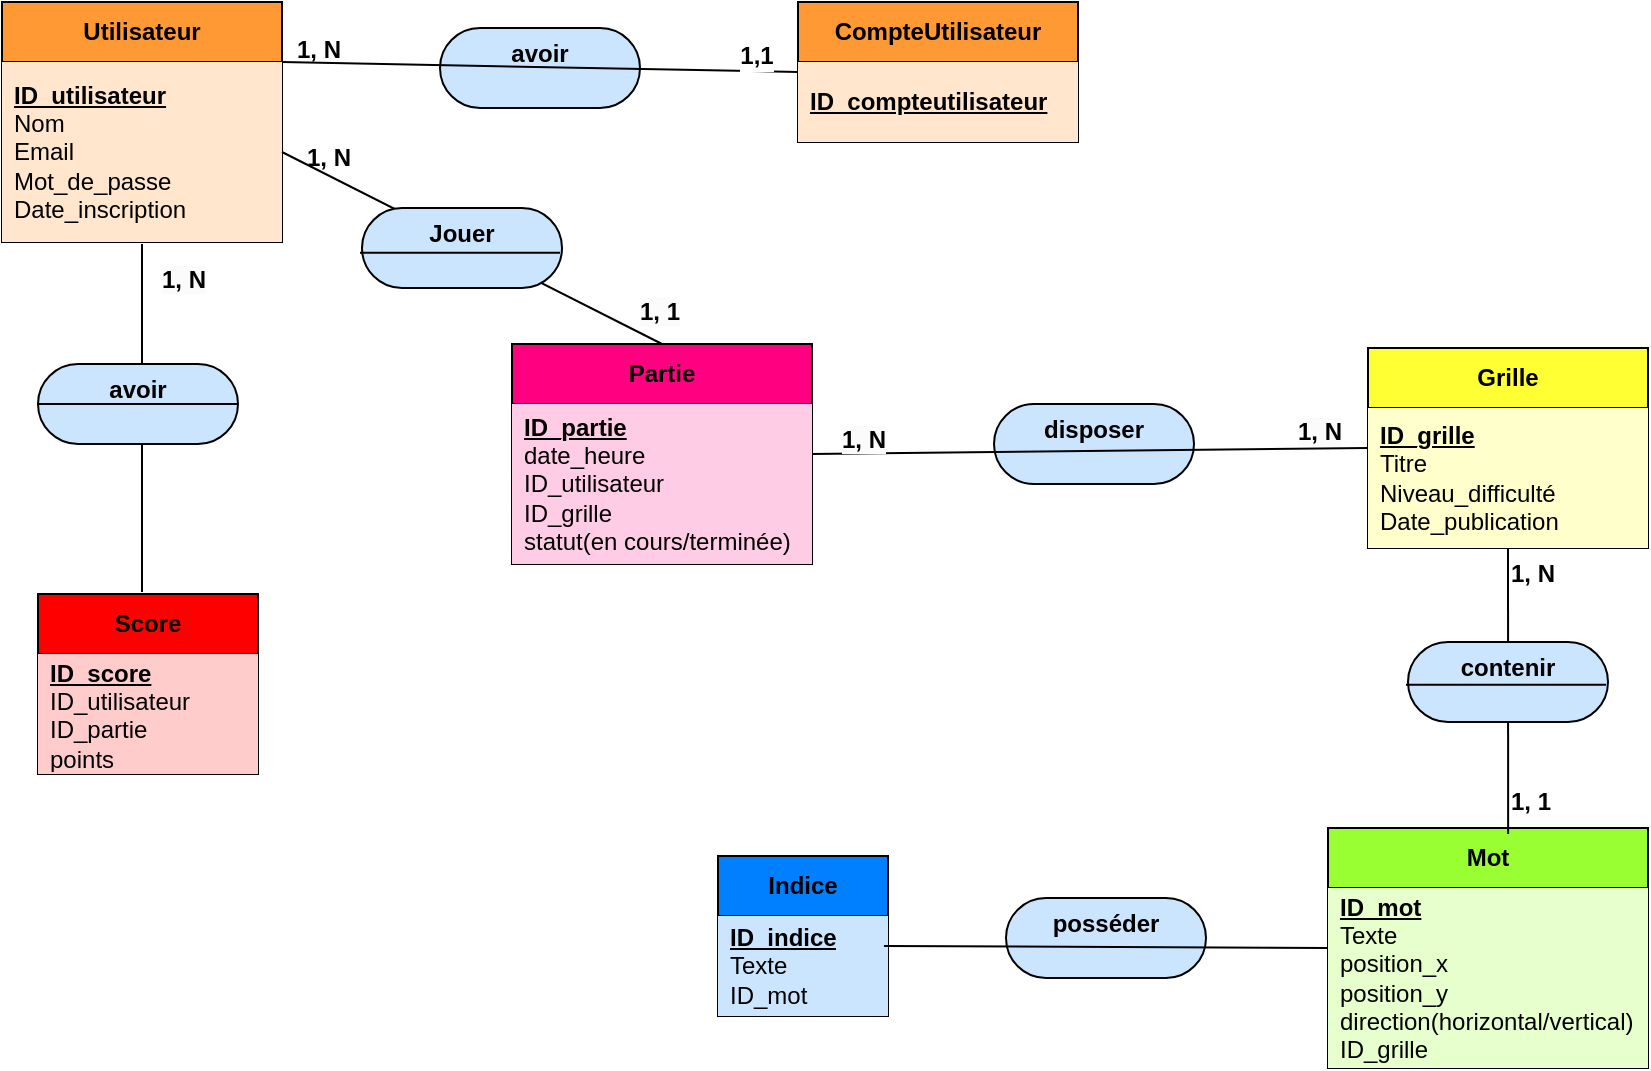 <mxfile version="26.1.1">
  <diagram name="Page-1" id="vVDoRRSHyycKKWvNqNk3">
    <mxGraphModel dx="1493" dy="579" grid="1" gridSize="10" guides="1" tooltips="1" connect="1" arrows="1" fold="1" page="1" pageScale="1" pageWidth="827" pageHeight="1169" math="0" shadow="0">
      <root>
        <mxCell id="0" />
        <mxCell id="1" parent="0" />
        <mxCell id="c6A6WxkLCv9WjuvqngBE-11" value="&lt;b&gt;posséder&lt;/b&gt;&lt;div&gt;&lt;b&gt;&lt;br&gt;&lt;/b&gt;&lt;/div&gt;" style="rounded=1;whiteSpace=wrap;html=1;arcSize=50;fillColor=#CCE5FF;" vertex="1" parent="1">
          <mxGeometry x="504" y="463" width="100" height="40" as="geometry" />
        </mxCell>
        <mxCell id="rvu8hOpaD9RlhcbGkpi--36" value="&lt;div&gt;&lt;b&gt;disposer&lt;/b&gt;&lt;/div&gt;&lt;div&gt;&lt;b&gt;&lt;br&gt;&lt;/b&gt;&lt;/div&gt;" style="rounded=1;whiteSpace=wrap;html=1;arcSize=50;fillColor=#CCE5FF;" parent="1" vertex="1">
          <mxGeometry x="498" y="216" width="100" height="40" as="geometry" />
        </mxCell>
        <mxCell id="rvu8hOpaD9RlhcbGkpi--7" value="&lt;b&gt;Utilisateur&lt;/b&gt;" style="swimlane;fontStyle=0;childLayout=stackLayout;horizontal=1;startSize=30;horizontalStack=0;resizeParent=1;resizeParentMax=0;resizeLast=0;collapsible=1;marginBottom=0;whiteSpace=wrap;html=1;fillColor=#FF9933;" parent="1" vertex="1">
          <mxGeometry x="2" y="15" width="140" height="120" as="geometry" />
        </mxCell>
        <mxCell id="rvu8hOpaD9RlhcbGkpi--9" value="&lt;u&gt;&lt;b&gt;ID_utilisateur&lt;/b&gt;&lt;/u&gt;&lt;div&gt;Nom&lt;div&gt;Email&lt;/div&gt;&lt;div&gt;Mot_de_passe&lt;/div&gt;&lt;div&gt;Date_inscription&lt;/div&gt;&lt;/div&gt;" style="text;strokeColor=none;fillColor=#FFE6CC;align=left;verticalAlign=middle;spacingLeft=4;spacingRight=4;overflow=hidden;points=[[0,0.5],[1,0.5]];portConstraint=eastwest;rotatable=0;whiteSpace=wrap;html=1;" parent="rvu8hOpaD9RlhcbGkpi--7" vertex="1">
          <mxGeometry y="30" width="140" height="90" as="geometry" />
        </mxCell>
        <mxCell id="rvu8hOpaD9RlhcbGkpi--11" value="&lt;b&gt;Grille&lt;/b&gt;" style="swimlane;fontStyle=0;childLayout=stackLayout;horizontal=1;startSize=30;horizontalStack=0;resizeParent=1;resizeParentMax=0;resizeLast=0;collapsible=1;marginBottom=0;whiteSpace=wrap;html=1;fillColor=#FFFF33;" parent="1" vertex="1">
          <mxGeometry x="685" y="188" width="140" height="100" as="geometry" />
        </mxCell>
        <mxCell id="rvu8hOpaD9RlhcbGkpi--13" value="&lt;u&gt;&lt;b&gt;ID_grille&lt;/b&gt;&lt;/u&gt;&lt;div&gt;Titre&lt;br&gt;&lt;div&gt;Niveau_difficulté&lt;/div&gt;&lt;div&gt;Date_publication&lt;/div&gt;&lt;/div&gt;" style="text;strokeColor=none;fillColor=#FFFFCC;align=left;verticalAlign=middle;spacingLeft=4;spacingRight=4;overflow=hidden;points=[[0,0.5],[1,0.5]];portConstraint=eastwest;rotatable=0;whiteSpace=wrap;html=1;" parent="rvu8hOpaD9RlhcbGkpi--11" vertex="1">
          <mxGeometry y="30" width="140" height="70" as="geometry" />
        </mxCell>
        <mxCell id="rvu8hOpaD9RlhcbGkpi--14" value="&lt;b&gt;Mot&lt;/b&gt;" style="swimlane;fontStyle=0;childLayout=stackLayout;horizontal=1;startSize=30;horizontalStack=0;resizeParent=1;resizeParentMax=0;resizeLast=0;collapsible=1;marginBottom=0;whiteSpace=wrap;html=1;fillColor=#99FF33;" parent="1" vertex="1">
          <mxGeometry x="665" y="428" width="160" height="120" as="geometry" />
        </mxCell>
        <mxCell id="rvu8hOpaD9RlhcbGkpi--16" value="&lt;u&gt;&lt;b&gt;ID_mot&lt;/b&gt;&lt;/u&gt;&lt;div&gt;Texte&lt;div&gt;position_x&lt;/div&gt;&lt;div&gt;position_y&lt;/div&gt;&lt;div&gt;direction(horizontal/vertical)&lt;/div&gt;&lt;div&gt;ID_grille&lt;/div&gt;&lt;/div&gt;" style="text;strokeColor=none;fillColor=#E6FFCC;align=left;verticalAlign=middle;spacingLeft=4;spacingRight=4;overflow=hidden;points=[[0,0.5],[1,0.5]];portConstraint=eastwest;rotatable=0;whiteSpace=wrap;html=1;" parent="rvu8hOpaD9RlhcbGkpi--14" vertex="1">
          <mxGeometry y="30" width="160" height="90" as="geometry" />
        </mxCell>
        <mxCell id="rvu8hOpaD9RlhcbGkpi--17" value="&lt;b&gt;Indice&lt;/b&gt;" style="swimlane;fontStyle=0;childLayout=stackLayout;horizontal=1;startSize=30;horizontalStack=0;resizeParent=1;resizeParentMax=0;resizeLast=0;collapsible=1;marginBottom=0;whiteSpace=wrap;html=1;fillColor=#007FFF;" parent="1" vertex="1">
          <mxGeometry x="360" y="442" width="85" height="80" as="geometry" />
        </mxCell>
        <mxCell id="rvu8hOpaD9RlhcbGkpi--19" value="&lt;u&gt;&lt;b&gt;ID_indice&lt;/b&gt;&lt;/u&gt;&lt;div&gt;Texte&lt;div&gt;ID_mot&lt;/div&gt;&lt;/div&gt;" style="text;strokeColor=none;fillColor=#CCE5FF;align=left;verticalAlign=middle;spacingLeft=4;spacingRight=4;overflow=hidden;points=[[0,0.5],[1,0.5]];portConstraint=eastwest;rotatable=0;whiteSpace=wrap;html=1;" parent="rvu8hOpaD9RlhcbGkpi--17" vertex="1">
          <mxGeometry y="30" width="85" height="50" as="geometry" />
        </mxCell>
        <mxCell id="rvu8hOpaD9RlhcbGkpi--20" value="&lt;b&gt;Partie&lt;/b&gt;" style="swimlane;fontStyle=0;childLayout=stackLayout;horizontal=1;startSize=30;horizontalStack=0;resizeParent=1;resizeParentMax=0;resizeLast=0;collapsible=1;marginBottom=0;whiteSpace=wrap;html=1;fillColor=#FF0080;" parent="1" vertex="1">
          <mxGeometry x="257" y="186" width="150" height="110" as="geometry" />
        </mxCell>
        <mxCell id="rvu8hOpaD9RlhcbGkpi--22" value="&lt;u&gt;&lt;b&gt;ID_partie&lt;/b&gt;&lt;/u&gt;&lt;div&gt;date_heure&lt;div&gt;ID_utilisateur&lt;/div&gt;&lt;div&gt;ID_grille&lt;/div&gt;&lt;div&gt;statut(en cours/terminée)&lt;span style=&quot;color: rgba(0, 0, 0, 0); font-family: monospace; font-size: 0px; text-wrap-mode: nowrap; background-color: transparent;&quot;&gt;%3CmxGraphModel%3E%3Croot%3E%3CmxCell%20id%3D%220%22%2F%3E%3CmxCell%20id%3D%221%22%20parent%3D%220%22%2F%3E%3CmxCell%20id%3D%222%22%20value%3D%22%26lt%3Bb%26gt%3BUtilisateur%26lt%3B%2Fb%26gt%3B%22%20style%3D%22swimlane%3BfontStyle%3D0%3BchildLayout%3DstackLayout%3Bhorizontal%3D1%3BstartSize%3D30%3BhorizontalStack%3D0%3BresizeParent%3D1%3BresizeParentMax%3D0%3BresizeLast%3D0%3Bcollapsible%3D1%3BmarginBottom%3D0%3BwhiteSpace%3Dwrap%3Bhtml%3D1%3BfillColor%3D%23FF9933%3B%22%20vertex%3D%221%22%20parent%3D%221%22%3E%3CmxGeometry%20x%3D%22110%22%20y%3D%2250%22%20width%3D%22140%22%20height%3D%22130%22%20as%3D%22geometry%22%2F%3E%3C%2FmxCell%3E%3CmxCell%20id%3D%223%22%20value%3D%22%26lt%3Bu%26gt%3BID_utilisateur%26lt%3B%2Fu%26gt%3B%22%20style%3D%22text%3BstrokeColor%3Dnone%3BfillColor%3D%23FFE6CC%3Balign%3Dleft%3BverticalAlign%3Dmiddle%3BspacingLeft%3D4%3BspacingRight%3D4%3Boverflow%3Dhidden%3Bpoints%3D%5B%5B0%2C0.5%5D%2C%5B1%2C0.5%5D%5D%3BportConstraint%3Deastwest%3Brotatable%3D0%3BwhiteSpace%3Dwrap%3Bhtml%3D1%3B%22%20vertex%3D%221%22%20parent%3D%222%22%3E%3CmxGeometry%20y%3D%2230%22%20width%3D%22140%22%20height%3D%2230%22%20as%3D%22geometry%22%2F%3E%3C%2FmxCell%3E%3CmxCell%20id%3D%224%22%20value%3D%22Nom%26lt%3Bdiv%26gt%3BEmail%26lt%3B%2Fdiv%26gt%3B%26lt%3Bdiv%26gt%3BMot_de_passe%26lt%3B%2Fdiv%26gt%3B%26lt%3Bdiv%26gt%3BDate_inscription%26lt%3B%2Fdiv%26gt%3B%22%20style%3D%22text%3BstrokeColor%3Dnone%3BfillColor%3D%23FFE6CC%3Balign%3Dleft%3BverticalAlign%3Dmiddle%3BspacingLeft%3D4%3BspacingRight%3D4%3Boverflow%3Dhidden%3Bpoints%3D%5B%5B0%2C0.5%5D%2C%5B1%2C0.5%5D%5D%3BportConstraint%3Deastwest%3Brotatable%3D0%3BwhiteSpace%3Dwrap%3Bhtml%3D1%3B%22%20vertex%3D%221%22%20parent%3D%222%22%3E%3CmxGeometry%20y%3D%2260%22%20width%3D%22140%22%20height%3D%2270%22%20as%3D%22geometry%22%2F%3E%3C%2FmxCell%3E%3C%2Froot%3E%3C%2FmxGraphModel%3E&lt;/span&gt;&lt;span style=&quot;color: rgba(0, 0, 0, 0); font-family: monospace; font-size: 0px; text-wrap-mode: nowrap; background-color: transparent;&quot;&gt;%3CmxGraphModel%3E%3Croot%3E%3CmxCell%20id%3D%220%22%2F%3E%3CmxCell%20id%3D%221%22%20parent%3D%220%22%2F%3E%3CmxCell%20id%3D%222%22%20value%3D%22%26lt%3Bb%26gt%3BUtilisateur%26lt%3B%2Fb%26gt%3B%22%20style%3D%22swimlane%3BfontStyle%3D0%3BchildLayout%3DstackLayout%3Bhorizontal%3D1%3BstartSize%3D30%3BhorizontalStack%3D0%3BresizeParent%3D1%3BresizeParentMax%3D0%3BresizeLast%3D0%3Bcollapsible%3D1%3BmarginBottom%3D0%3BwhiteSpace%3Dwrap%3Bhtml%3D1%3BfillColor%3D%23FF9933%3B%22%20vertex%3D%221%22%20parent%3D%221%22%3E%3CmxGeometry%20x%3D%22110%22%20y%3D%2250%22%20width%3D%22140%22%20height%3D%22130%22%20as%3D%22geometry%22%2F%3E%3C%2FmxCell%3E%3CmxCell%20id%3D%223%22%20value%3D%22%26lt%3Bu%26gt%3BID_utilisateur%26lt%3B%2Fu%26gt%3B%22%20style%3D%22text%3BstrokeColor%3Dnone%3BfillColor%3D%23FFE6CC%3Balign%3Dleft%3BverticalAlign%3Dmiddle%3BspacingLeft%3D4%3BspacingRight%3D4%3Boverflow%3Dhidden%3Bpoints%3D%5B%5B0%2C0.5%5D%2C%5B1%2C0.5%5D%5D%3BportConstraint%3Deastwest%3Brotatable%3D0%3BwhiteSpace%3Dwrap%3Bhtml%3D1%3B%22%20vertex%3D%221%22%20parent%3D%222%22%3E%3CmxGeometry%20y%3D%2230%22%20width%3D%22140%22%20height%3D%2230%22%20as%3D%22geometry%22%2F%3E%3C%2FmxCell%3E%3CmxCell%20id%3D%224%22%20value%3D%22Nom%26lt%3Bdiv%26gt%3BEmail%26lt%3B%2Fdiv%26gt%3B%26lt%3Bdiv%26gt%3BMot_de_passe%26lt%3B%2Fdiv%26gt%3B%26lt%3Bdiv%26gt%3BDate_inscription%26lt%3B%2Fdiv%26gt%3B%22%20style%3D%22text%3BstrokeColor%3Dnone%3BfillColor%3D%23FFE6CC%3Balign%3Dleft%3BverticalAlign%3Dmiddle%3BspacingLeft%3D4%3BspacingRight%3D4%3Boverflow%3Dhidden%3Bpoints%3D%5B%5B0%2C0.5%5D%2C%5B1%2C0.5%5D%5D%3BportConstraint%3Deastwest%3Brotatable%3D0%3BwhiteSpace%3Dwrap%3Bhtml%3D1%3B%22%20vertex%3D%221%22%20parent%3D%222%22%3E%3CmxGeometry%20y%3D%2260%22%20width%3D%22140%22%20height%3D%2270%22%20as%3D%22geometry%22%2F%3E%3C%2FmxCell%3E%3C%2Froot%3E%3C%2FmxGraphModel%3E&lt;/span&gt;&lt;/div&gt;&lt;/div&gt;" style="text;strokeColor=none;fillColor=#FFCCE6;align=left;verticalAlign=middle;spacingLeft=4;spacingRight=4;overflow=hidden;points=[[0,0.5],[1,0.5]];portConstraint=eastwest;rotatable=0;whiteSpace=wrap;html=1;" parent="rvu8hOpaD9RlhcbGkpi--20" vertex="1">
          <mxGeometry y="30" width="150" height="80" as="geometry" />
        </mxCell>
        <mxCell id="rvu8hOpaD9RlhcbGkpi--23" value="&lt;b&gt;Score&lt;/b&gt;" style="swimlane;fontStyle=0;childLayout=stackLayout;horizontal=1;startSize=30;horizontalStack=0;resizeParent=1;resizeParentMax=0;resizeLast=0;collapsible=1;marginBottom=0;whiteSpace=wrap;html=1;fillColor=#FF0000;" parent="1" vertex="1">
          <mxGeometry x="20" y="311" width="110" height="90" as="geometry" />
        </mxCell>
        <mxCell id="rvu8hOpaD9RlhcbGkpi--25" value="&lt;u&gt;&lt;b&gt;ID_score&lt;/b&gt;&lt;/u&gt;&lt;div&gt;ID_utilisateur&lt;div&gt;ID_partie&lt;/div&gt;&lt;div&gt;points&lt;/div&gt;&lt;/div&gt;" style="text;strokeColor=none;fillColor=#FFCCCC;align=left;verticalAlign=middle;spacingLeft=4;spacingRight=4;overflow=hidden;points=[[0,0.5],[1,0.5]];portConstraint=eastwest;rotatable=0;whiteSpace=wrap;html=1;" parent="rvu8hOpaD9RlhcbGkpi--23" vertex="1">
          <mxGeometry y="30" width="110" height="60" as="geometry" />
        </mxCell>
        <mxCell id="rvu8hOpaD9RlhcbGkpi--37" value="" style="endArrow=none;html=1;rounded=0;exitX=1;exitY=0.5;exitDx=0;exitDy=0;entryX=0;entryY=0.5;entryDx=0;entryDy=0;" parent="1" edge="1" target="rvu8hOpaD9RlhcbGkpi--11" source="rvu8hOpaD9RlhcbGkpi--20">
          <mxGeometry width="50" height="50" relative="1" as="geometry">
            <mxPoint x="515" y="72" as="sourcePoint" />
            <mxPoint x="685" y="72" as="targetPoint" />
          </mxGeometry>
        </mxCell>
        <mxCell id="c6A6WxkLCv9WjuvqngBE-1" value="&lt;b&gt;CompteUtilisateur&lt;/b&gt;" style="swimlane;fontStyle=0;childLayout=stackLayout;horizontal=1;startSize=30;horizontalStack=0;resizeParent=1;resizeParentMax=0;resizeLast=0;collapsible=1;marginBottom=0;whiteSpace=wrap;html=1;fillColor=#FF9933;" vertex="1" parent="1">
          <mxGeometry x="400" y="15" width="140" height="70" as="geometry" />
        </mxCell>
        <mxCell id="c6A6WxkLCv9WjuvqngBE-2" value="&lt;u&gt;&lt;b&gt;ID_compteutilisateur&lt;/b&gt;&lt;/u&gt;" style="text;strokeColor=none;fillColor=#FFE6CC;align=left;verticalAlign=middle;spacingLeft=4;spacingRight=4;overflow=hidden;points=[[0,0.5],[1,0.5]];portConstraint=eastwest;rotatable=0;whiteSpace=wrap;html=1;" vertex="1" parent="c6A6WxkLCv9WjuvqngBE-1">
          <mxGeometry y="30" width="140" height="40" as="geometry" />
        </mxCell>
        <mxCell id="c6A6WxkLCv9WjuvqngBE-6" value="" style="endArrow=none;html=1;rounded=0;entryX=0.5;entryY=1;entryDx=0;entryDy=0;" edge="1" parent="1">
          <mxGeometry width="50" height="50" relative="1" as="geometry">
            <mxPoint x="72" y="310" as="sourcePoint" />
            <mxPoint x="72" y="136" as="targetPoint" />
          </mxGeometry>
        </mxCell>
        <mxCell id="c6A6WxkLCv9WjuvqngBE-9" value="" style="endArrow=none;html=1;rounded=0;entryX=0.5;entryY=1;entryDx=0;entryDy=0;exitX=0.563;exitY=0.025;exitDx=0;exitDy=0;exitPerimeter=0;" edge="1" parent="1" source="rvu8hOpaD9RlhcbGkpi--14" target="rvu8hOpaD9RlhcbGkpi--11">
          <mxGeometry width="50" height="50" relative="1" as="geometry">
            <mxPoint x="390" y="250" as="sourcePoint" />
            <mxPoint x="440" y="200" as="targetPoint" />
          </mxGeometry>
        </mxCell>
        <mxCell id="c6A6WxkLCv9WjuvqngBE-8" value="&lt;b&gt;contenir&lt;/b&gt;&lt;div&gt;&lt;b&gt;&lt;br&gt;&lt;/b&gt;&lt;/div&gt;" style="rounded=1;whiteSpace=wrap;html=1;arcSize=50;fillColor=#CCE5FF;" vertex="1" parent="1">
          <mxGeometry x="705" y="335" width="100" height="40" as="geometry" />
        </mxCell>
        <mxCell id="c6A6WxkLCv9WjuvqngBE-3" value="&lt;div&gt;&lt;b&gt;avoir&lt;/b&gt;&lt;/div&gt;&lt;div&gt;&lt;b&gt;&lt;br&gt;&lt;/b&gt;&lt;/div&gt;" style="rounded=1;whiteSpace=wrap;html=1;arcSize=50;fillColor=#CCE5FF;" vertex="1" parent="1">
          <mxGeometry x="20" y="196" width="100" height="40" as="geometry" />
        </mxCell>
        <mxCell id="c6A6WxkLCv9WjuvqngBE-12" value="" style="endArrow=none;html=1;rounded=0;entryX=0;entryY=0.5;entryDx=0;entryDy=0;exitX=0.976;exitY=0.3;exitDx=0;exitDy=0;exitPerimeter=0;" edge="1" parent="1" source="rvu8hOpaD9RlhcbGkpi--19" target="rvu8hOpaD9RlhcbGkpi--14">
          <mxGeometry width="50" height="50" relative="1" as="geometry">
            <mxPoint x="390" y="250" as="sourcePoint" />
            <mxPoint x="440" y="200" as="targetPoint" />
          </mxGeometry>
        </mxCell>
        <mxCell id="c6A6WxkLCv9WjuvqngBE-13" value="" style="endArrow=none;html=1;rounded=0;entryX=1;entryY=0.5;entryDx=0;entryDy=0;exitX=0.5;exitY=0;exitDx=0;exitDy=0;" edge="1" parent="1" source="rvu8hOpaD9RlhcbGkpi--20" target="rvu8hOpaD9RlhcbGkpi--9">
          <mxGeometry width="50" height="50" relative="1" as="geometry">
            <mxPoint x="380" y="250" as="sourcePoint" />
            <mxPoint x="430" y="200" as="targetPoint" />
          </mxGeometry>
        </mxCell>
        <mxCell id="rvu8hOpaD9RlhcbGkpi--32" value="&lt;div&gt;&lt;b&gt;&lt;font style=&quot;font-size: 12px;&quot;&gt;&lt;br&gt;&lt;/font&gt;&lt;/b&gt;&lt;/div&gt;&lt;b&gt;&lt;font style=&quot;font-size: 12px;&quot;&gt;&lt;div&gt;&lt;b&gt;&lt;font style=&quot;font-size: 12px;&quot;&gt;&lt;br&gt;&lt;/font&gt;&lt;/b&gt;&lt;/div&gt;Jouer&lt;/font&gt;&lt;/b&gt;&lt;div&gt;&lt;b&gt;&lt;br&gt;&lt;/b&gt;&lt;div&gt;&lt;b&gt;&lt;font style=&quot;font-size: 12px;&quot;&gt;&lt;br&gt;&lt;/font&gt;&lt;/b&gt;&lt;/div&gt;&lt;div&gt;&lt;b&gt;&lt;font style=&quot;font-size: 12px;&quot;&gt;&lt;br&gt;&lt;/font&gt;&lt;/b&gt;&lt;/div&gt;&lt;/div&gt;" style="rounded=1;whiteSpace=wrap;html=1;arcSize=50;fillColor=#CCE5FF;" parent="1" vertex="1">
          <mxGeometry x="182" y="118" width="100" height="40" as="geometry" />
        </mxCell>
        <mxCell id="c6A6WxkLCv9WjuvqngBE-20" value="&lt;div&gt;&lt;b&gt;avoir&lt;/b&gt;&lt;/div&gt;&lt;div&gt;&lt;b&gt;&lt;br&gt;&lt;/b&gt;&lt;/div&gt;" style="rounded=1;whiteSpace=wrap;html=1;arcSize=50;fillColor=#CCE5FF;" vertex="1" parent="1">
          <mxGeometry x="221" y="28" width="100" height="40" as="geometry" />
        </mxCell>
        <mxCell id="c6A6WxkLCv9WjuvqngBE-23" value="" style="endArrow=none;html=1;rounded=0;entryX=0;entryY=0.5;entryDx=0;entryDy=0;exitX=1;exitY=0.25;exitDx=0;exitDy=0;" edge="1" parent="1" source="rvu8hOpaD9RlhcbGkpi--7" target="c6A6WxkLCv9WjuvqngBE-1">
          <mxGeometry width="50" height="50" relative="1" as="geometry">
            <mxPoint x="390" y="250" as="sourcePoint" />
            <mxPoint x="440" y="200" as="targetPoint" />
          </mxGeometry>
        </mxCell>
        <mxCell id="c6A6WxkLCv9WjuvqngBE-30" value="&lt;b&gt;&lt;font style=&quot;font-size: 12px;&quot;&gt;1,1&lt;/font&gt;&lt;/b&gt;" style="edgeLabel;html=1;align=center;verticalAlign=middle;resizable=0;points=[];" vertex="1" connectable="0" parent="c6A6WxkLCv9WjuvqngBE-23">
          <mxGeometry x="0.837" y="2" relative="1" as="geometry">
            <mxPoint y="-6" as="offset" />
          </mxGeometry>
        </mxCell>
        <mxCell id="c6A6WxkLCv9WjuvqngBE-26" value="" style="endArrow=none;html=1;rounded=0;entryX=1;entryY=0.5;entryDx=0;entryDy=0;exitX=0;exitY=0.5;exitDx=0;exitDy=0;" edge="1" parent="1" source="c6A6WxkLCv9WjuvqngBE-3" target="c6A6WxkLCv9WjuvqngBE-3">
          <mxGeometry width="50" height="50" relative="1" as="geometry">
            <mxPoint x="390" y="250" as="sourcePoint" />
            <mxPoint x="130" y="220" as="targetPoint" />
          </mxGeometry>
        </mxCell>
        <mxCell id="c6A6WxkLCv9WjuvqngBE-27" value="" style="endArrow=none;html=1;rounded=0;entryX=1;entryY=0.5;entryDx=0;entryDy=0;exitX=0;exitY=0.5;exitDx=0;exitDy=0;" edge="1" parent="1">
          <mxGeometry width="50" height="50" relative="1" as="geometry">
            <mxPoint x="704" y="356.33" as="sourcePoint" />
            <mxPoint x="804" y="356.33" as="targetPoint" />
          </mxGeometry>
        </mxCell>
        <mxCell id="c6A6WxkLCv9WjuvqngBE-28" value="" style="endArrow=none;html=1;rounded=0;entryX=1;entryY=0.5;entryDx=0;entryDy=0;exitX=0;exitY=0.5;exitDx=0;exitDy=0;" edge="1" parent="1">
          <mxGeometry width="50" height="50" relative="1" as="geometry">
            <mxPoint x="181" y="140.33" as="sourcePoint" />
            <mxPoint x="281" y="140.33" as="targetPoint" />
          </mxGeometry>
        </mxCell>
        <mxCell id="c6A6WxkLCv9WjuvqngBE-29" value="&lt;b&gt;1, N&lt;/b&gt;" style="text;html=1;align=center;verticalAlign=middle;resizable=0;points=[];autosize=1;strokeColor=none;fillColor=none;" vertex="1" parent="1">
          <mxGeometry x="135" y="24" width="50" height="30" as="geometry" />
        </mxCell>
        <mxCell id="c6A6WxkLCv9WjuvqngBE-32" value="&lt;b&gt;1, N&lt;/b&gt;" style="text;html=1;align=center;verticalAlign=middle;resizable=0;points=[];autosize=1;strokeColor=none;fillColor=none;" vertex="1" parent="1">
          <mxGeometry x="140" y="78" width="50" height="30" as="geometry" />
        </mxCell>
        <mxCell id="c6A6WxkLCv9WjuvqngBE-33" value="&lt;b&gt;1, N&lt;/b&gt;" style="text;html=1;align=center;verticalAlign=middle;resizable=0;points=[];autosize=1;strokeColor=none;fillColor=none;" vertex="1" parent="1">
          <mxGeometry x="742" y="286" width="50" height="30" as="geometry" />
        </mxCell>
        <mxCell id="c6A6WxkLCv9WjuvqngBE-34" value="&lt;b&gt;1, 1&lt;/b&gt;" style="text;html=1;align=center;verticalAlign=middle;resizable=0;points=[];autosize=1;strokeColor=none;fillColor=none;" vertex="1" parent="1">
          <mxGeometry x="746" y="400" width="40" height="30" as="geometry" />
        </mxCell>
        <mxCell id="c6A6WxkLCv9WjuvqngBE-35" value="&lt;b style=&quot;forced-color-adjust: none; color: rgb(0, 0, 0); font-family: Helvetica; font-size: 12px; font-style: normal; font-variant-ligatures: normal; font-variant-caps: normal; letter-spacing: normal; orphans: 2; text-align: center; text-indent: 0px; text-transform: none; widows: 2; word-spacing: 0px; -webkit-text-stroke-width: 0px; white-space: nowrap; background-color: rgb(251, 251, 251); text-decoration-thickness: initial; text-decoration-style: initial; text-decoration-color: initial;&quot;&gt;1, N&lt;/b&gt;" style="text;whiteSpace=wrap;html=1;" vertex="1" parent="1">
          <mxGeometry x="420" y="220" width="60" height="40" as="geometry" />
        </mxCell>
        <mxCell id="c6A6WxkLCv9WjuvqngBE-36" value="&lt;b style=&quot;forced-color-adjust: none; color: rgb(0, 0, 0); font-family: Helvetica; font-size: 12px; font-style: normal; font-variant-ligatures: normal; font-variant-caps: normal; letter-spacing: normal; orphans: 2; text-align: center; text-indent: 0px; text-transform: none; widows: 2; word-spacing: 0px; -webkit-text-stroke-width: 0px; white-space: nowrap; background-color: rgb(251, 251, 251); text-decoration-thickness: initial; text-decoration-style: initial; text-decoration-color: initial;&quot;&gt;1, N&lt;/b&gt;" style="text;whiteSpace=wrap;html=1;" vertex="1" parent="1">
          <mxGeometry x="648" y="216" width="60" height="40" as="geometry" />
        </mxCell>
        <mxCell id="c6A6WxkLCv9WjuvqngBE-38" value="&lt;b style=&quot;forced-color-adjust: none; color: rgb(0, 0, 0); font-family: Helvetica; font-size: 12px; font-style: normal; font-variant-ligatures: normal; font-variant-caps: normal; letter-spacing: normal; orphans: 2; text-align: center; text-indent: 0px; text-transform: none; widows: 2; word-spacing: 0px; -webkit-text-stroke-width: 0px; white-space: nowrap; background-color: rgb(251, 251, 251); text-decoration-thickness: initial; text-decoration-style: initial; text-decoration-color: initial;&quot;&gt;1, 1&lt;/b&gt;" style="text;whiteSpace=wrap;html=1;" vertex="1" parent="1">
          <mxGeometry x="319" y="156" width="50" height="40" as="geometry" />
        </mxCell>
        <mxCell id="c6A6WxkLCv9WjuvqngBE-39" value="&lt;b style=&quot;forced-color-adjust: none; color: rgb(0, 0, 0); font-family: Helvetica; font-size: 12px; font-style: normal; font-variant-ligatures: normal; font-variant-caps: normal; letter-spacing: normal; orphans: 2; text-align: center; text-indent: 0px; text-transform: none; widows: 2; word-spacing: 0px; -webkit-text-stroke-width: 0px; white-space: nowrap; background-color: rgb(251, 251, 251); text-decoration-thickness: initial; text-decoration-style: initial; text-decoration-color: initial;&quot;&gt;1, N&lt;/b&gt;" style="text;whiteSpace=wrap;html=1;" vertex="1" parent="1">
          <mxGeometry x="80" y="140" width="60" height="40" as="geometry" />
        </mxCell>
      </root>
    </mxGraphModel>
  </diagram>
</mxfile>
